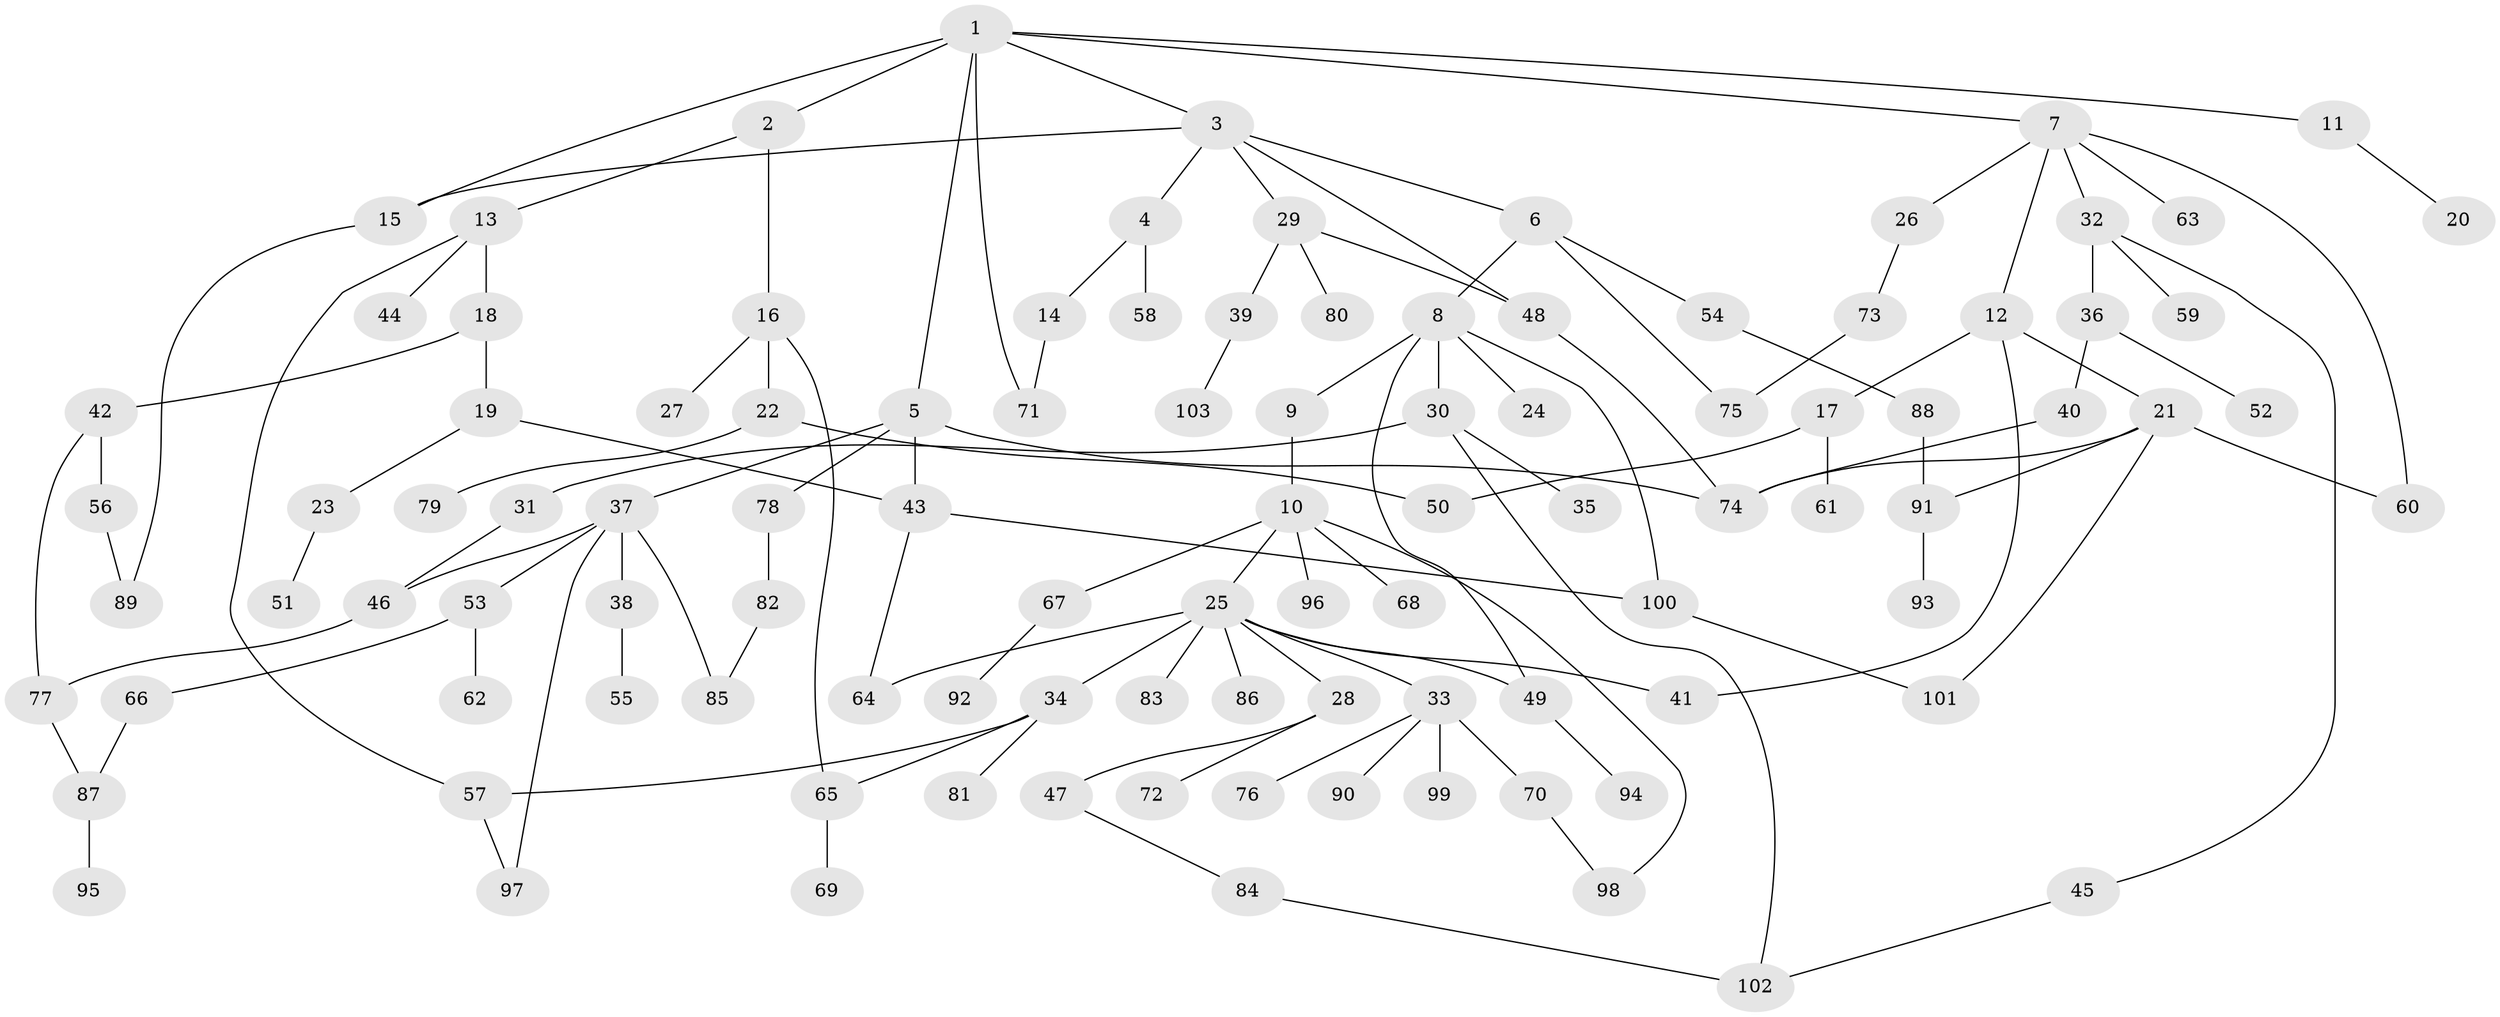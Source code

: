 // coarse degree distribution, {7: 0.05714285714285714, 5: 0.1, 4: 0.07142857142857142, 6: 0.014285714285714285, 2: 0.2, 3: 0.2, 1: 0.34285714285714286, 9: 0.014285714285714285}
// Generated by graph-tools (version 1.1) at 2025/41/03/06/25 10:41:27]
// undirected, 103 vertices, 129 edges
graph export_dot {
graph [start="1"]
  node [color=gray90,style=filled];
  1;
  2;
  3;
  4;
  5;
  6;
  7;
  8;
  9;
  10;
  11;
  12;
  13;
  14;
  15;
  16;
  17;
  18;
  19;
  20;
  21;
  22;
  23;
  24;
  25;
  26;
  27;
  28;
  29;
  30;
  31;
  32;
  33;
  34;
  35;
  36;
  37;
  38;
  39;
  40;
  41;
  42;
  43;
  44;
  45;
  46;
  47;
  48;
  49;
  50;
  51;
  52;
  53;
  54;
  55;
  56;
  57;
  58;
  59;
  60;
  61;
  62;
  63;
  64;
  65;
  66;
  67;
  68;
  69;
  70;
  71;
  72;
  73;
  74;
  75;
  76;
  77;
  78;
  79;
  80;
  81;
  82;
  83;
  84;
  85;
  86;
  87;
  88;
  89;
  90;
  91;
  92;
  93;
  94;
  95;
  96;
  97;
  98;
  99;
  100;
  101;
  102;
  103;
  1 -- 2;
  1 -- 3;
  1 -- 5;
  1 -- 7;
  1 -- 11;
  1 -- 15;
  1 -- 71;
  2 -- 13;
  2 -- 16;
  3 -- 4;
  3 -- 6;
  3 -- 29;
  3 -- 48;
  3 -- 15;
  4 -- 14;
  4 -- 58;
  5 -- 37;
  5 -- 78;
  5 -- 74;
  5 -- 43;
  6 -- 8;
  6 -- 54;
  6 -- 75;
  7 -- 12;
  7 -- 26;
  7 -- 32;
  7 -- 63;
  7 -- 60;
  8 -- 9;
  8 -- 24;
  8 -- 30;
  8 -- 49;
  8 -- 100;
  9 -- 10;
  10 -- 25;
  10 -- 67;
  10 -- 68;
  10 -- 96;
  10 -- 98;
  11 -- 20;
  12 -- 17;
  12 -- 21;
  12 -- 41;
  13 -- 18;
  13 -- 44;
  13 -- 57;
  14 -- 71;
  15 -- 89;
  16 -- 22;
  16 -- 27;
  16 -- 65;
  17 -- 50;
  17 -- 61;
  18 -- 19;
  18 -- 42;
  19 -- 23;
  19 -- 43;
  21 -- 60;
  21 -- 74;
  21 -- 91;
  21 -- 101;
  22 -- 79;
  22 -- 50;
  23 -- 51;
  25 -- 28;
  25 -- 33;
  25 -- 34;
  25 -- 83;
  25 -- 86;
  25 -- 49;
  25 -- 41;
  25 -- 64;
  26 -- 73;
  28 -- 47;
  28 -- 72;
  29 -- 39;
  29 -- 80;
  29 -- 48;
  30 -- 31;
  30 -- 35;
  30 -- 102;
  31 -- 46;
  32 -- 36;
  32 -- 45;
  32 -- 59;
  33 -- 70;
  33 -- 76;
  33 -- 90;
  33 -- 99;
  34 -- 57;
  34 -- 65;
  34 -- 81;
  36 -- 40;
  36 -- 52;
  37 -- 38;
  37 -- 53;
  37 -- 85;
  37 -- 97;
  37 -- 46;
  38 -- 55;
  39 -- 103;
  40 -- 74;
  42 -- 56;
  42 -- 77;
  43 -- 64;
  43 -- 100;
  45 -- 102;
  46 -- 77;
  47 -- 84;
  48 -- 74;
  49 -- 94;
  53 -- 62;
  53 -- 66;
  54 -- 88;
  56 -- 89;
  57 -- 97;
  65 -- 69;
  66 -- 87;
  67 -- 92;
  70 -- 98;
  73 -- 75;
  77 -- 87;
  78 -- 82;
  82 -- 85;
  84 -- 102;
  87 -- 95;
  88 -- 91;
  91 -- 93;
  100 -- 101;
}
